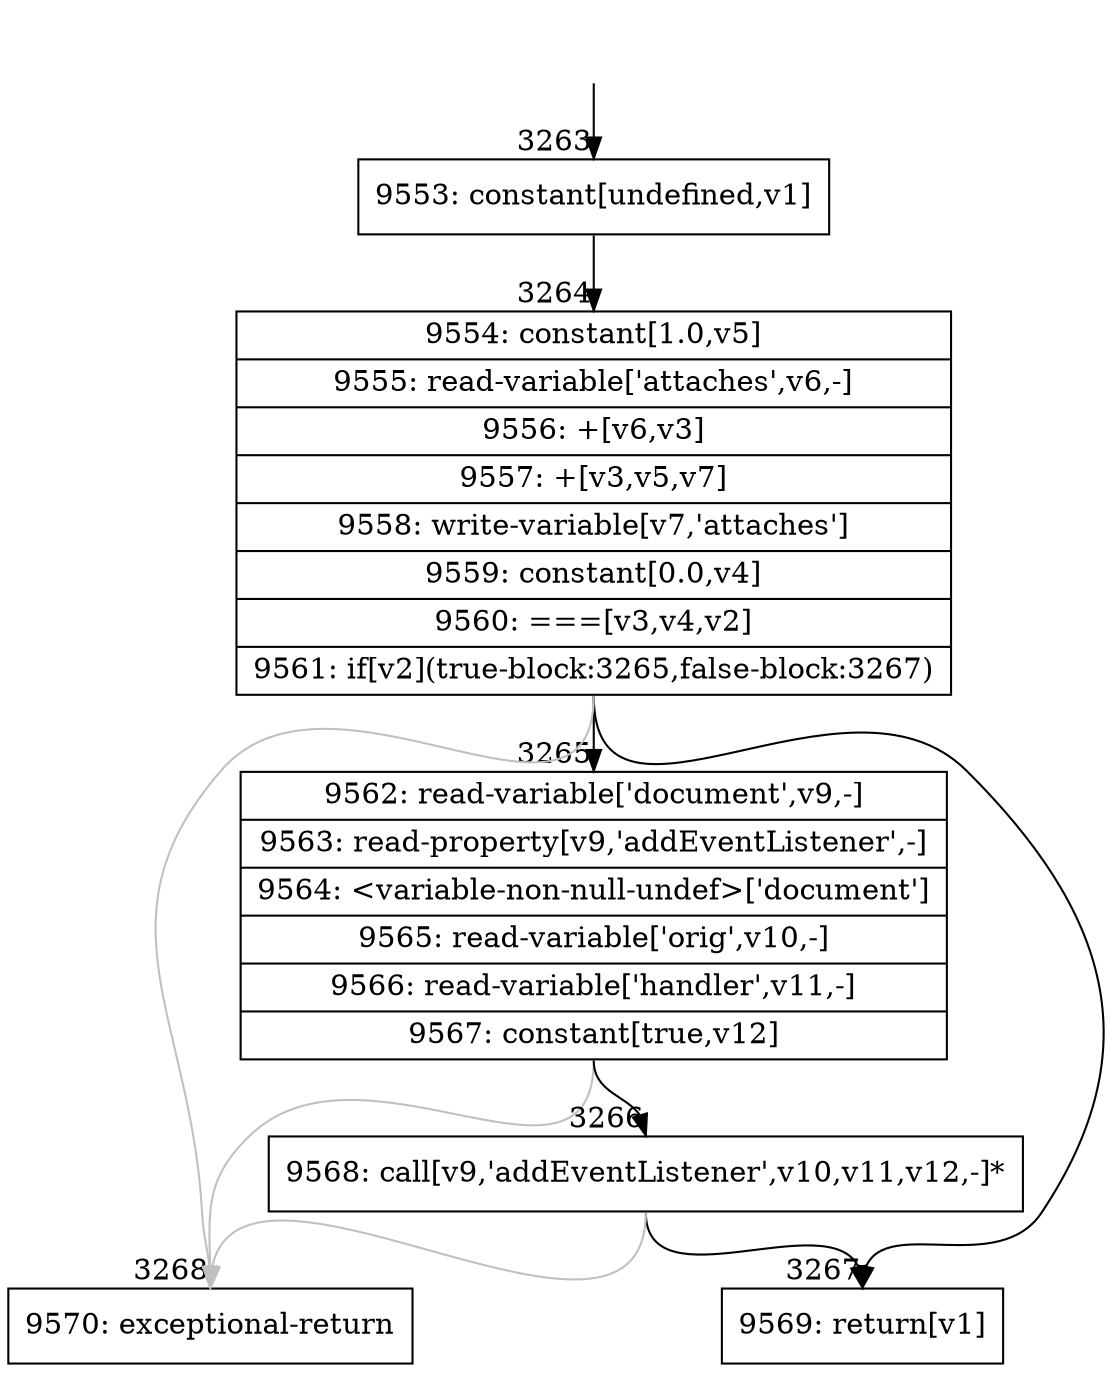 digraph {
rankdir="TD"
BB_entry207[shape=none,label=""];
BB_entry207 -> BB3263 [tailport=s, headport=n, headlabel="    3263"]
BB3263 [shape=record label="{9553: constant[undefined,v1]}" ] 
BB3263 -> BB3264 [tailport=s, headport=n, headlabel="      3264"]
BB3264 [shape=record label="{9554: constant[1.0,v5]|9555: read-variable['attaches',v6,-]|9556: +[v6,v3]|9557: +[v3,v5,v7]|9558: write-variable[v7,'attaches']|9559: constant[0.0,v4]|9560: ===[v3,v4,v2]|9561: if[v2](true-block:3265,false-block:3267)}" ] 
BB3264 -> BB3265 [tailport=s, headport=n, headlabel="      3265"]
BB3264 -> BB3267 [tailport=s, headport=n, headlabel="      3267"]
BB3264 -> BB3268 [tailport=s, headport=n, color=gray, headlabel="      3268"]
BB3265 [shape=record label="{9562: read-variable['document',v9,-]|9563: read-property[v9,'addEventListener',-]|9564: \<variable-non-null-undef\>['document']|9565: read-variable['orig',v10,-]|9566: read-variable['handler',v11,-]|9567: constant[true,v12]}" ] 
BB3265 -> BB3266 [tailport=s, headport=n, headlabel="      3266"]
BB3265 -> BB3268 [tailport=s, headport=n, color=gray]
BB3266 [shape=record label="{9568: call[v9,'addEventListener',v10,v11,v12,-]*}" ] 
BB3266 -> BB3267 [tailport=s, headport=n]
BB3266 -> BB3268 [tailport=s, headport=n, color=gray]
BB3267 [shape=record label="{9569: return[v1]}" ] 
BB3268 [shape=record label="{9570: exceptional-return}" ] 
}
